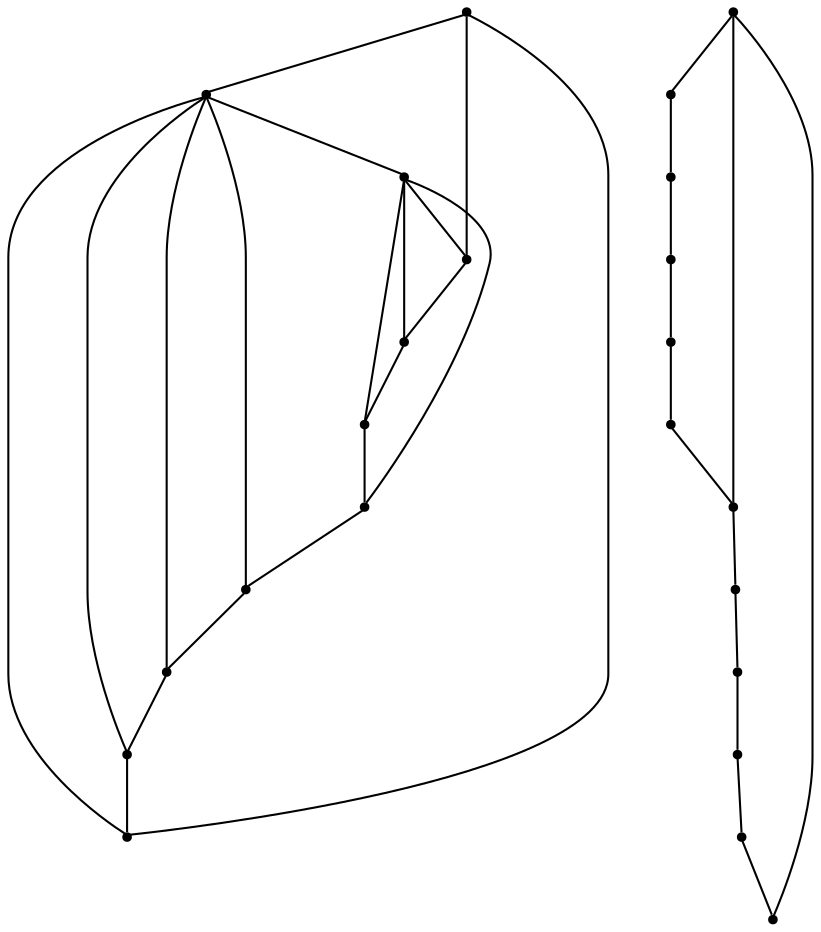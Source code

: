 graph {
  node [shape=point,comment="{\"directed\":false,\"doi\":\"10.1007/978-3-319-03841-4_14\",\"figure\":\"2 (2)\"}"]

  v0 [pos="1793.5733312259567,2437.7830499761626"]
  v1 [pos="1646.0022517464474,2554.097960974899"]
  v2 [pos="1649.0149192224121,2437.941512998971"]
  v3 [pos="1607.156586083997,2437.941512998971"]
  v4 [pos="1690.2758533351343,2437.942530418058"]
  v5 [pos="1732.9858912562781,2437.7830499761626"]
  v6 [pos="1700.562511663633,2717.4163620216386"]
  v7 [pos="1584.0639436673378,2577.680972348479"]
  v8 [pos="1467.3390645432519,2437.941512998971"]
  v9 [pos="1621.1416848687495,2621.621522234908"]
  v10 [pos="1658.425822836693,2591.654206090069"]
  v11 [pos="1535.741523387721,2624.7709430188816"]
  v12 [pos="1524.491754376926,2561.4513574265766"]
  v13 [pos="1475.719193183866,2521.2020039879767"]
  v14 [pos="1503.622521763968,2680.155168441714"]
  v15 [pos="1463.135098344558,2521.2020039879767"]
  v16 [pos="1410.7002988407917,2521.1009615548937"]
  v17 [pos="1455.9861607733487,2701.7056308341334"]
  v18 [pos="1443.3958307666178,2701.7056308341334"]
  v19 [pos="1363.6362053337011,2561.4513574265766"]
  v20 [pos="1430.8117359273097,2701.7056308341334"]
  v21 [pos="1384.511609489925,2680.155168441714"]
  v22 [pos="1352.2488808946568,2624.76789076162"]

  v0 -- v1 [id="-1",pos="1793.5733312259567,2437.7830499761626 1646.0022517464474,2554.097960974899 1646.0022517464474,2554.097960974899 1646.0022517464474,2554.097960974899"]
  v22 -- v11 [id="-2",pos="1352.2488808946568,2624.76789076162 1535.741523387721,2624.7709430188816 1535.741523387721,2624.7709430188816 1535.741523387721,2624.7709430188816"]
  v22 -- v21 [id="-3",pos="1352.2488808946568,2624.76789076162 1384.511609489925,2680.155168441714 1384.511609489925,2680.155168441714 1384.511609489925,2680.155168441714"]
  v19 -- v22 [id="-4",pos="1363.6362053337011,2561.4513574265766 1352.2488808946568,2624.76789076162 1352.2488808946568,2624.76789076162 1352.2488808946568,2624.76789076162"]
  v21 -- v20 [id="-5",pos="1384.511609489925,2680.155168441714 1430.8117359273097,2701.7056308341334 1430.8117359273097,2701.7056308341334 1430.8117359273097,2701.7056308341334"]
  v20 -- v18 [id="-6",pos="1430.8117359273097,2701.7056308341334 1443.3958307666178,2701.7056308341334 1443.3958307666178,2701.7056308341334 1443.3958307666178,2701.7056308341334"]
  v16 -- v19 [id="-7",pos="1410.7002988407917,2521.1009615548937 1363.6362053337011,2561.4513574265766 1363.6362053337011,2561.4513574265766 1363.6362053337011,2561.4513574265766"]
  v18 -- v17 [id="-8",pos="1443.3958307666178,2701.7056308341334 1455.9861607733487,2701.7056308341334 1455.9861607733487,2701.7056308341334 1455.9861607733487,2701.7056308341334"]
  v17 -- v14 [id="-9",pos="1455.9861607733487,2701.7056308341334 1503.622521763968,2680.155168441714 1503.622521763968,2680.155168441714 1503.622521763968,2680.155168441714"]
  v8 -- v3 [id="-10",pos="1467.3390645432519,2437.941512998971 1607.156586083997,2437.941512998971 1607.156586083997,2437.941512998971 1607.156586083997,2437.941512998971"]
  v3 -- v2 [id="-11",pos="1607.156586083997,2437.941512998971 1649.0149192224121,2437.941512998971 1649.0149192224121,2437.941512998971 1649.0149192224121,2437.941512998971"]
  v2 -- v4 [id="-12",pos="1649.0149192224121,2437.941512998971 1690.2758533351343,2437.942530418058 1690.2758533351343,2437.942530418058 1690.2758533351343,2437.942530418058"]
  v4 -- v5 [id="-13",pos="1690.2758533351343,2437.942530418058 1732.9858912562781,2437.7830499761626 1732.9858912562781,2437.7830499761626 1732.9858912562781,2437.7830499761626"]
  v5 -- v0 [id="-14",pos="1732.9858912562781,2437.7830499761626 1793.5733312259567,2437.7830499761626 1793.5733312259567,2437.7830499761626 1793.5733312259567,2437.7830499761626"]
  v8 -- v10 [id="-16",pos="1467.3390645432519,2437.941512998971 1658.425822836693,2591.654206090069 1658.425822836693,2591.654206090069 1658.425822836693,2591.654206090069"]
  v13 -- v15 [id="-19",pos="1475.719193183866,2521.2020039879767 1463.135098344558,2521.2020039879767 1463.135098344558,2521.2020039879767 1463.135098344558,2521.2020039879767"]
  v15 -- v16 [id="-20",pos="1463.135098344558,2521.2020039879767 1410.7002988407917,2521.1009615548937 1410.7002988407917,2521.1009615548937 1410.7002988407917,2521.1009615548937"]
  v14 -- v11 [id="-21",pos="1503.622521763968,2680.155168441714 1535.741523387721,2624.7709430188816 1535.741523387721,2624.7709430188816 1535.741523387721,2624.7709430188816"]
  v12 -- v13 [id="-22",pos="1524.491754376926,2561.4513574265766 1475.719193183866,2521.2020039879767 1475.719193183866,2521.2020039879767 1475.719193183866,2521.2020039879767"]
  v11 -- v12 [id="-23",pos="1535.741523387721,2624.7709430188816 1524.491754376926,2561.4513574265766 1524.491754376926,2561.4513574265766 1524.491754376926,2561.4513574265766"]
  v7 -- v8 [id="-24",pos="1584.0639436673378,2577.680972348479 1467.3390645432519,2437.941512998971 1467.3390645432519,2437.941512998971 1467.3390645432519,2437.941512998971"]
  v7 -- v10 [id="-26",pos="1584.0639436673378,2577.680972348479 1658.425822836693,2591.654206090069 1658.425822836693,2591.654206090069 1658.425822836693,2591.654206090069"]
  v3 -- v1 [id="-27",pos="1607.156586083997,2437.941512998971 1646.0022517464474,2554.097960974899 1646.0022517464474,2554.097960974899 1646.0022517464474,2554.097960974899"]
  v1 -- v10 [id="-38",pos="1646.0022517464474,2554.097960974899 1658.425822836693,2591.654206090069 1658.425822836693,2591.654206090069 1658.425822836693,2591.654206090069"]
  v9 -- v10 [id="-39",pos="1621.1416848687495,2621.621522234908 1658.425822836693,2591.654206090069 1658.425822836693,2591.654206090069 1658.425822836693,2591.654206090069"]
  v9 -- v7 [id="-40",pos="1621.1416848687495,2621.621522234908 1584.0639436673378,2577.680972348479 1584.0639436673378,2577.680972348479 1584.0639436673378,2577.680972348479"]
  v1 -- v2 [id="-41",pos="1646.0022517464474,2554.097960974899 1649.0149192224121,2437.941512998971 1649.0149192224121,2437.941512998971 1649.0149192224121,2437.941512998971"]
  v1 -- v4 [id="-43",pos="1646.0022517464474,2554.097960974899 1690.2758533351343,2437.942530418058 1690.2758533351343,2437.942530418058 1690.2758533351343,2437.942530418058"]
  v1 -- v5 [id="-45",pos="1646.0022517464474,2554.097960974899 1732.9858912562781,2437.7830499761626 1732.9858912562781,2437.7830499761626 1732.9858912562781,2437.7830499761626"]
  v10 -- v6 [id="-51",pos="1658.425822836693,2591.654206090069 1700.562511663633,2717.4163620216386 1700.562511663633,2717.4163620216386 1700.562511663633,2717.4163620216386"]
  v6 -- v9 [id="-64",pos="1700.562511663633,2717.4163620216386 1621.1416848687495,2621.621522234908 1621.1416848687495,2621.621522234908 1621.1416848687495,2621.621522234908"]
  v0 -- v6 [id="-75",pos="1793.5733312259567,2437.7830499761626 1700.562511663633,2717.4163620216386 1700.562511663633,2717.4163620216386 1700.562511663633,2717.4163620216386"]
}